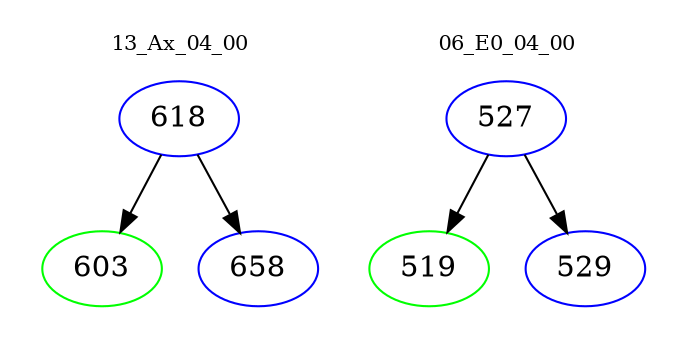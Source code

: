 digraph{
subgraph cluster_0 {
color = white
label = "13_Ax_04_00";
fontsize=10;
T0_618 [label="618", color="blue"]
T0_618 -> T0_603 [color="black"]
T0_603 [label="603", color="green"]
T0_618 -> T0_658 [color="black"]
T0_658 [label="658", color="blue"]
}
subgraph cluster_1 {
color = white
label = "06_E0_04_00";
fontsize=10;
T1_527 [label="527", color="blue"]
T1_527 -> T1_519 [color="black"]
T1_519 [label="519", color="green"]
T1_527 -> T1_529 [color="black"]
T1_529 [label="529", color="blue"]
}
}
